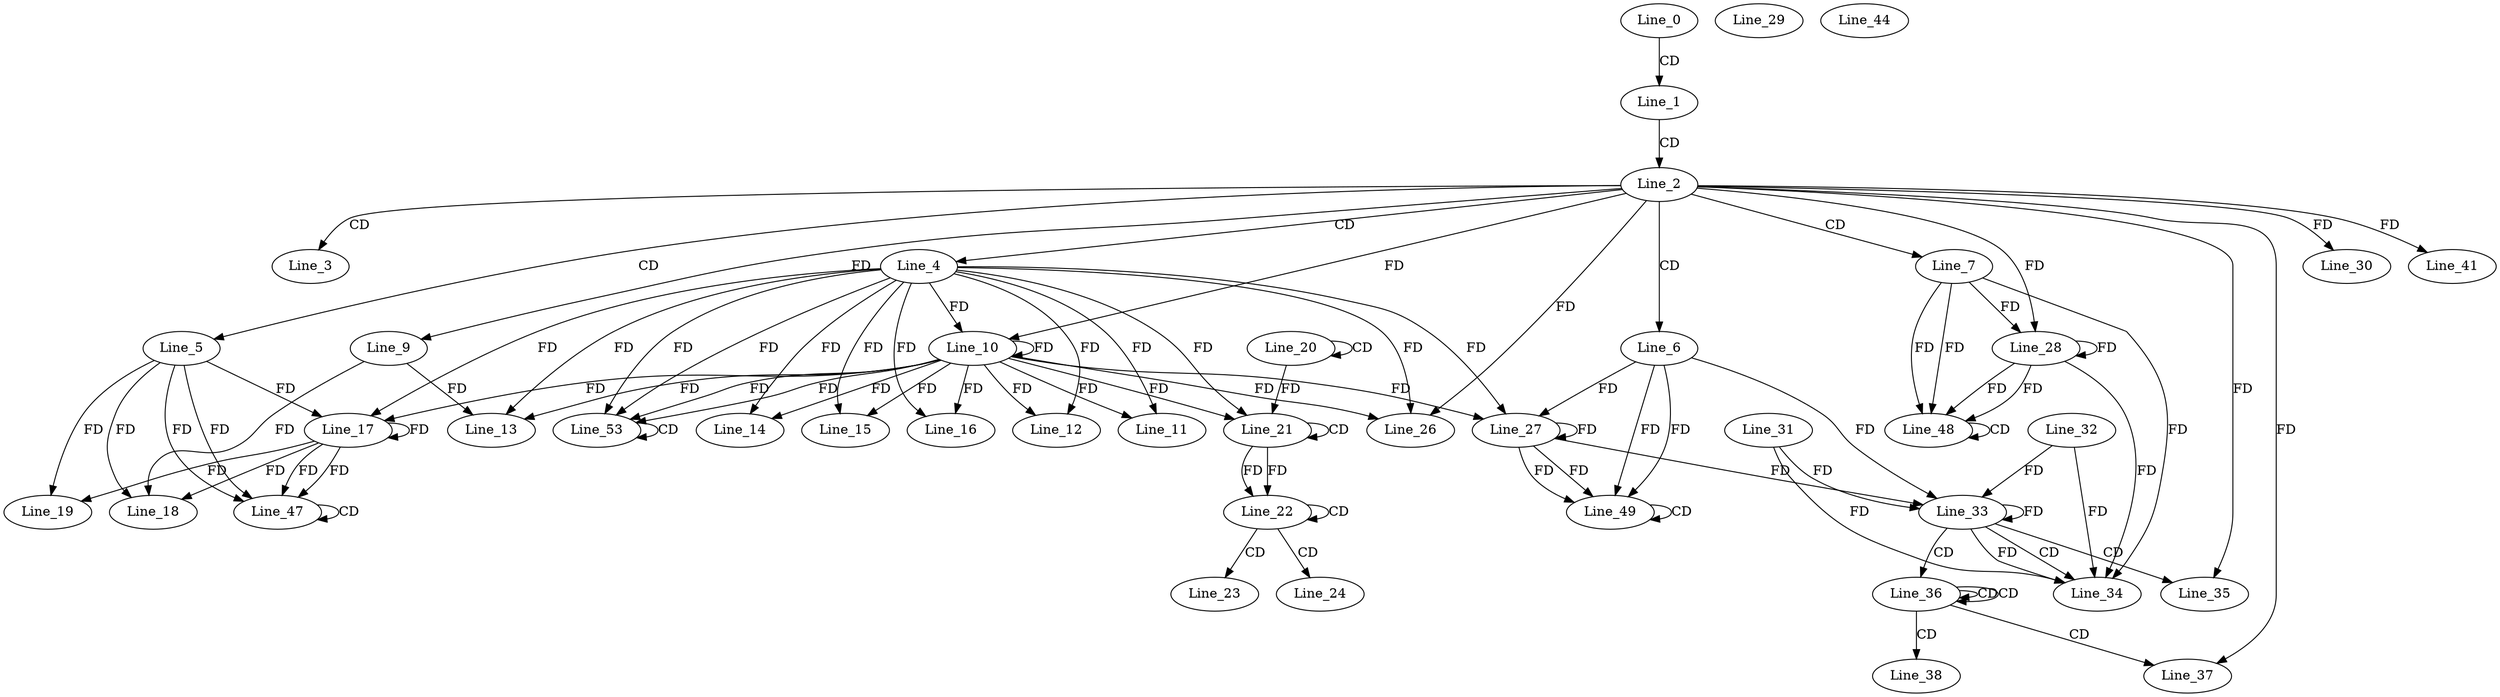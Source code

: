 digraph G {
  Line_0;
  Line_1;
  Line_2;
  Line_3;
  Line_4;
  Line_5;
  Line_6;
  Line_7;
  Line_9;
  Line_10;
  Line_10;
  Line_11;
  Line_12;
  Line_13;
  Line_9;
  Line_13;
  Line_14;
  Line_15;
  Line_16;
  Line_17;
  Line_17;
  Line_18;
  Line_19;
  Line_20;
  Line_20;
  Line_21;
  Line_21;
  Line_21;
  Line_22;
  Line_22;
  Line_23;
  Line_24;
  Line_26;
  Line_26;
  Line_27;
  Line_27;
  Line_28;
  Line_28;
  Line_29;
  Line_30;
  Line_33;
  Line_32;
  Line_33;
  Line_31;
  Line_33;
  Line_34;
  Line_35;
  Line_35;
  Line_36;
  Line_36;
  Line_36;
  Line_37;
  Line_38;
  Line_41;
  Line_44;
  Line_47;
  Line_47;
  Line_48;
  Line_48;
  Line_49;
  Line_49;
  Line_53;
  Line_53;
  Line_0 -> Line_1 [ label="CD" ];
  Line_1 -> Line_2 [ label="CD" ];
  Line_2 -> Line_3 [ label="CD" ];
  Line_2 -> Line_4 [ label="CD" ];
  Line_2 -> Line_5 [ label="CD" ];
  Line_2 -> Line_6 [ label="CD" ];
  Line_2 -> Line_7 [ label="CD" ];
  Line_2 -> Line_9 [ label="FD" ];
  Line_4 -> Line_10 [ label="FD" ];
  Line_10 -> Line_10 [ label="FD" ];
  Line_2 -> Line_10 [ label="FD" ];
  Line_4 -> Line_11 [ label="FD" ];
  Line_10 -> Line_11 [ label="FD" ];
  Line_4 -> Line_12 [ label="FD" ];
  Line_10 -> Line_12 [ label="FD" ];
  Line_4 -> Line_13 [ label="FD" ];
  Line_10 -> Line_13 [ label="FD" ];
  Line_9 -> Line_13 [ label="FD" ];
  Line_4 -> Line_14 [ label="FD" ];
  Line_10 -> Line_14 [ label="FD" ];
  Line_4 -> Line_15 [ label="FD" ];
  Line_10 -> Line_15 [ label="FD" ];
  Line_4 -> Line_16 [ label="FD" ];
  Line_10 -> Line_16 [ label="FD" ];
  Line_5 -> Line_17 [ label="FD" ];
  Line_17 -> Line_17 [ label="FD" ];
  Line_4 -> Line_17 [ label="FD" ];
  Line_10 -> Line_17 [ label="FD" ];
  Line_5 -> Line_18 [ label="FD" ];
  Line_17 -> Line_18 [ label="FD" ];
  Line_9 -> Line_18 [ label="FD" ];
  Line_5 -> Line_19 [ label="FD" ];
  Line_17 -> Line_19 [ label="FD" ];
  Line_20 -> Line_20 [ label="CD" ];
  Line_21 -> Line_21 [ label="CD" ];
  Line_20 -> Line_21 [ label="FD" ];
  Line_4 -> Line_21 [ label="FD" ];
  Line_10 -> Line_21 [ label="FD" ];
  Line_21 -> Line_22 [ label="FD" ];
  Line_22 -> Line_22 [ label="CD" ];
  Line_21 -> Line_22 [ label="FD" ];
  Line_22 -> Line_23 [ label="CD" ];
  Line_22 -> Line_24 [ label="CD" ];
  Line_2 -> Line_26 [ label="FD" ];
  Line_4 -> Line_26 [ label="FD" ];
  Line_10 -> Line_26 [ label="FD" ];
  Line_6 -> Line_27 [ label="FD" ];
  Line_27 -> Line_27 [ label="FD" ];
  Line_4 -> Line_27 [ label="FD" ];
  Line_10 -> Line_27 [ label="FD" ];
  Line_7 -> Line_28 [ label="FD" ];
  Line_28 -> Line_28 [ label="FD" ];
  Line_2 -> Line_28 [ label="FD" ];
  Line_2 -> Line_30 [ label="FD" ];
  Line_33 -> Line_33 [ label="FD" ];
  Line_32 -> Line_33 [ label="FD" ];
  Line_6 -> Line_33 [ label="FD" ];
  Line_27 -> Line_33 [ label="FD" ];
  Line_31 -> Line_33 [ label="FD" ];
  Line_33 -> Line_34 [ label="CD" ];
  Line_7 -> Line_34 [ label="FD" ];
  Line_28 -> Line_34 [ label="FD" ];
  Line_31 -> Line_34 [ label="FD" ];
  Line_33 -> Line_34 [ label="FD" ];
  Line_32 -> Line_34 [ label="FD" ];
  Line_33 -> Line_35 [ label="CD" ];
  Line_2 -> Line_35 [ label="FD" ];
  Line_33 -> Line_36 [ label="CD" ];
  Line_36 -> Line_36 [ label="CD" ];
  Line_36 -> Line_36 [ label="CD" ];
  Line_36 -> Line_37 [ label="CD" ];
  Line_2 -> Line_37 [ label="FD" ];
  Line_36 -> Line_38 [ label="CD" ];
  Line_2 -> Line_41 [ label="FD" ];
  Line_5 -> Line_47 [ label="FD" ];
  Line_17 -> Line_47 [ label="FD" ];
  Line_47 -> Line_47 [ label="CD" ];
  Line_5 -> Line_47 [ label="FD" ];
  Line_17 -> Line_47 [ label="FD" ];
  Line_7 -> Line_48 [ label="FD" ];
  Line_28 -> Line_48 [ label="FD" ];
  Line_48 -> Line_48 [ label="CD" ];
  Line_7 -> Line_48 [ label="FD" ];
  Line_28 -> Line_48 [ label="FD" ];
  Line_6 -> Line_49 [ label="FD" ];
  Line_27 -> Line_49 [ label="FD" ];
  Line_49 -> Line_49 [ label="CD" ];
  Line_6 -> Line_49 [ label="FD" ];
  Line_27 -> Line_49 [ label="FD" ];
  Line_4 -> Line_53 [ label="FD" ];
  Line_10 -> Line_53 [ label="FD" ];
  Line_53 -> Line_53 [ label="CD" ];
  Line_4 -> Line_53 [ label="FD" ];
  Line_10 -> Line_53 [ label="FD" ];
}
